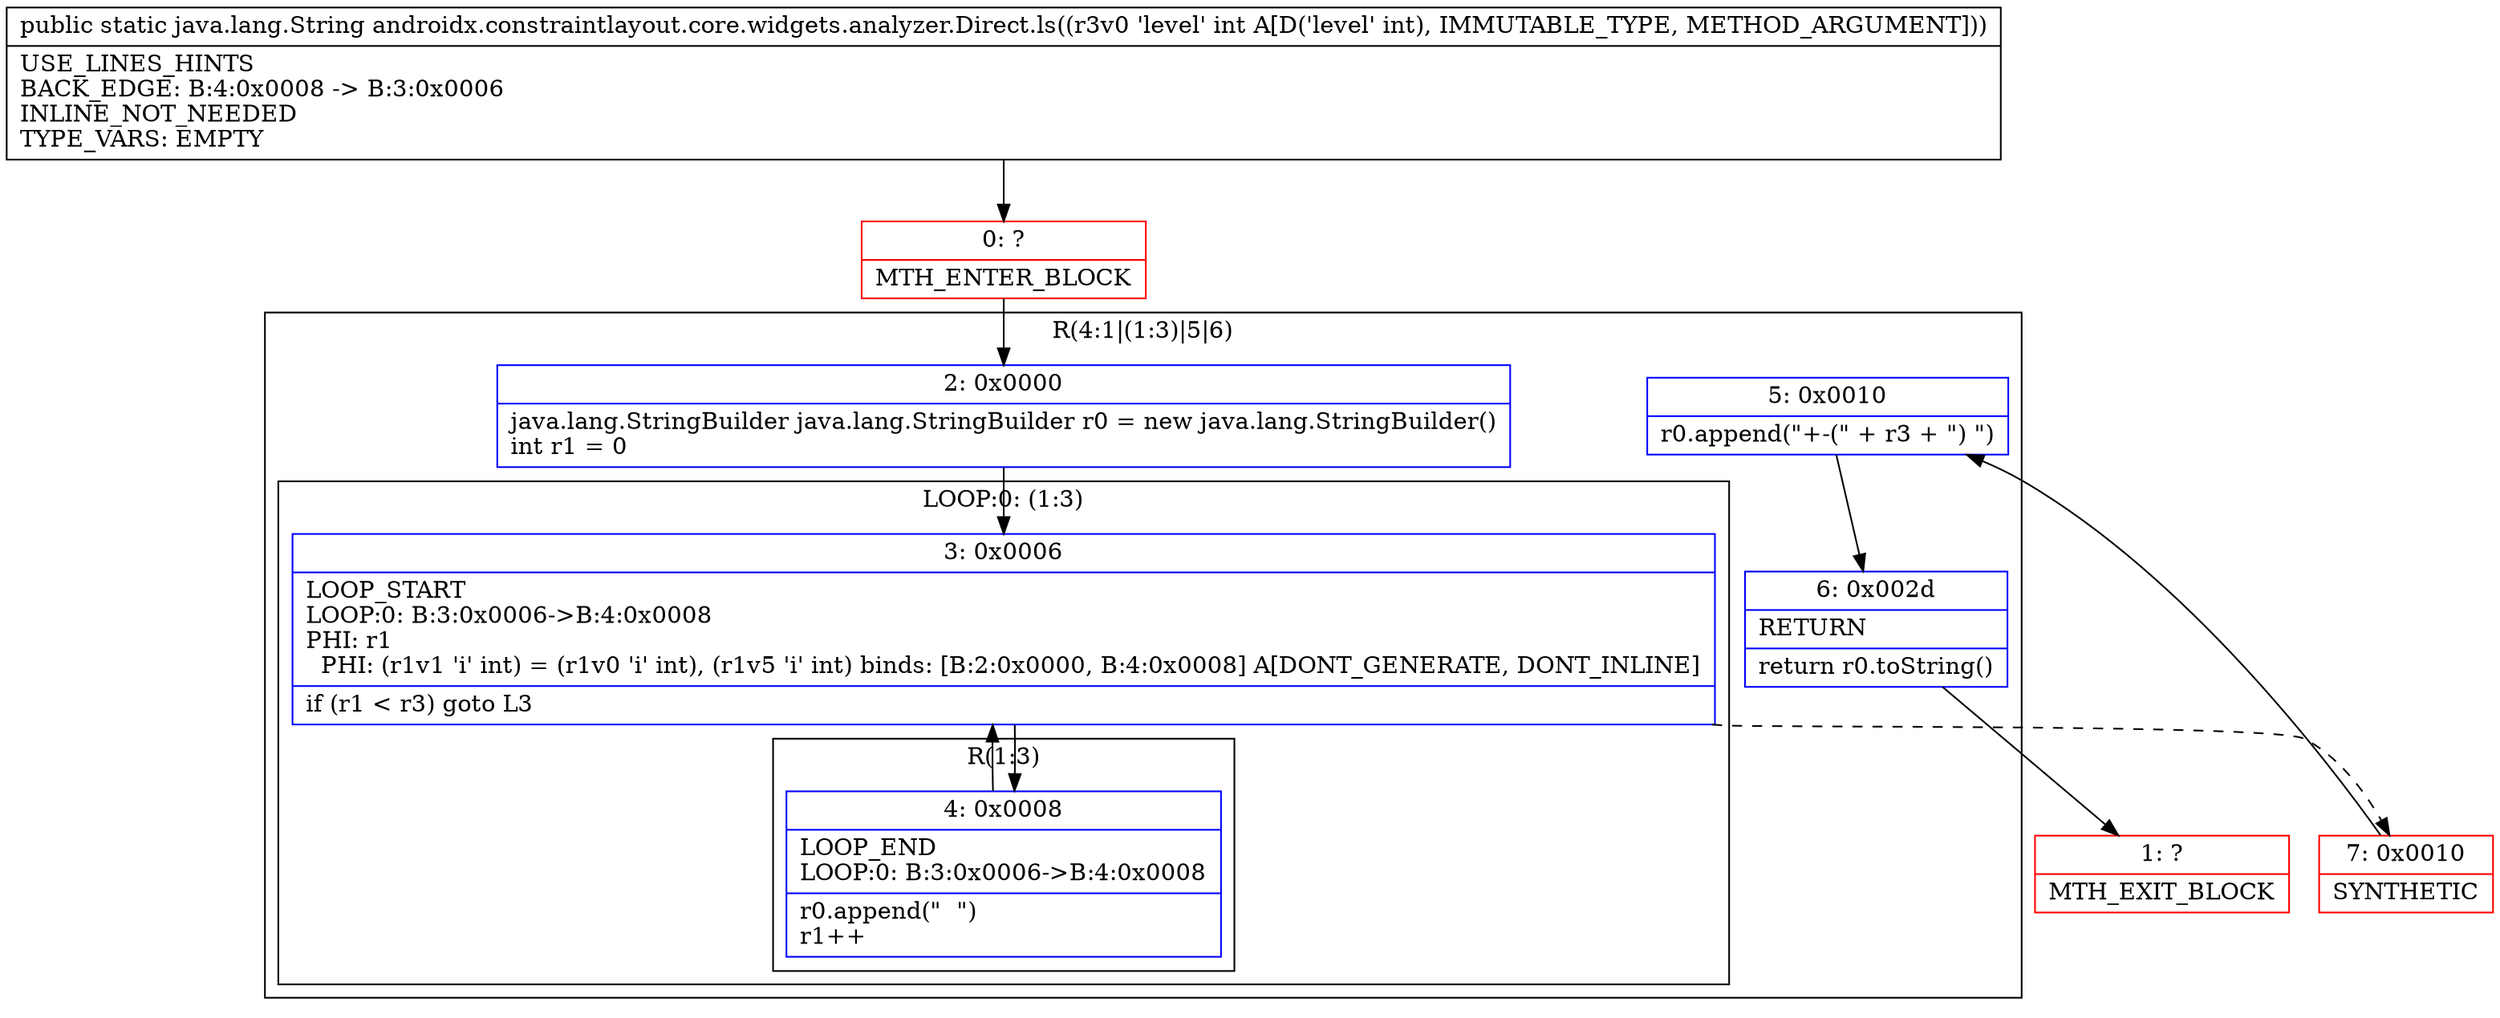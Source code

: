 digraph "CFG forandroidx.constraintlayout.core.widgets.analyzer.Direct.ls(I)Ljava\/lang\/String;" {
subgraph cluster_Region_1752449984 {
label = "R(4:1|(1:3)|5|6)";
node [shape=record,color=blue];
Node_2 [shape=record,label="{2\:\ 0x0000|java.lang.StringBuilder java.lang.StringBuilder r0 = new java.lang.StringBuilder()\lint r1 = 0\l}"];
subgraph cluster_LoopRegion_1000305984 {
label = "LOOP:0: (1:3)";
node [shape=record,color=blue];
Node_3 [shape=record,label="{3\:\ 0x0006|LOOP_START\lLOOP:0: B:3:0x0006\-\>B:4:0x0008\lPHI: r1 \l  PHI: (r1v1 'i' int) = (r1v0 'i' int), (r1v5 'i' int) binds: [B:2:0x0000, B:4:0x0008] A[DONT_GENERATE, DONT_INLINE]\l|if (r1 \< r3) goto L3\l}"];
subgraph cluster_Region_106032616 {
label = "R(1:3)";
node [shape=record,color=blue];
Node_4 [shape=record,label="{4\:\ 0x0008|LOOP_END\lLOOP:0: B:3:0x0006\-\>B:4:0x0008\l|r0.append(\"  \")\lr1++\l}"];
}
}
Node_5 [shape=record,label="{5\:\ 0x0010|r0.append(\"+\-(\" + r3 + \") \")\l}"];
Node_6 [shape=record,label="{6\:\ 0x002d|RETURN\l|return r0.toString()\l}"];
}
Node_0 [shape=record,color=red,label="{0\:\ ?|MTH_ENTER_BLOCK\l}"];
Node_7 [shape=record,color=red,label="{7\:\ 0x0010|SYNTHETIC\l}"];
Node_1 [shape=record,color=red,label="{1\:\ ?|MTH_EXIT_BLOCK\l}"];
MethodNode[shape=record,label="{public static java.lang.String androidx.constraintlayout.core.widgets.analyzer.Direct.ls((r3v0 'level' int A[D('level' int), IMMUTABLE_TYPE, METHOD_ARGUMENT]))  | USE_LINES_HINTS\lBACK_EDGE: B:4:0x0008 \-\> B:3:0x0006\lINLINE_NOT_NEEDED\lTYPE_VARS: EMPTY\l}"];
MethodNode -> Node_0;Node_2 -> Node_3;
Node_3 -> Node_4;
Node_3 -> Node_7[style=dashed];
Node_4 -> Node_3;
Node_5 -> Node_6;
Node_6 -> Node_1;
Node_0 -> Node_2;
Node_7 -> Node_5;
}

